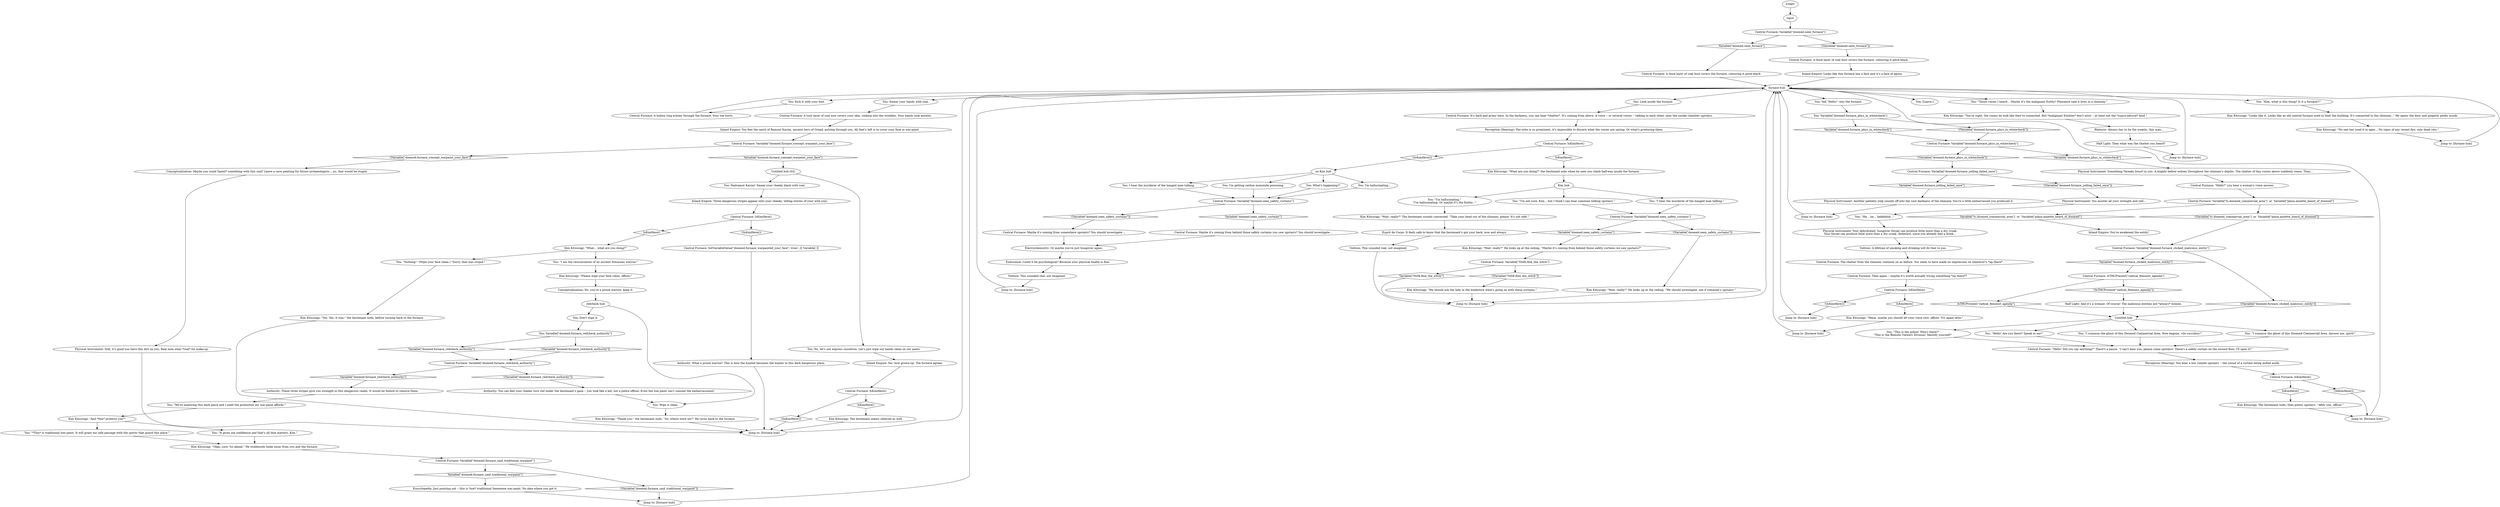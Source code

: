 # DOOMED / CENTRAL FURNACE
# This is an industrial oven on the first floor of Doomed. You can interact with it and contact Dicemaker.
# ==================================================
digraph G {
	  0 [label="START"];
	  1 [label="input"];
	  2 [label="Central Furnace: A thick layer of coal dust covers the furnace, colouring it pitch-black."];
	  3 [label="Inland Empire: Three dangerous stripes appear onto your cheeks, telling stories of your wild soul."];
	  4 [label="Central Furnace: A hollow ring echoes through the furnace. Your toe hurts."];
	  5 [label="You: Yell \"Hello!\" into the furnace."];
	  6 [label="You: Variable[\"doomed.furnace_phys_in_whitecheck\"]"];
	  7 [label="Variable[\"doomed.furnace_phys_in_whitecheck\"]", shape=diamond];
	  8 [label="!(Variable[\"doomed.furnace_phys_in_whitecheck\"])", shape=diamond];
	  9 [label="Kim Kitsuragi: \"And *this* protects you?\""];
	  10 [label="You: Wipe it clean."];
	  11 [label="Kim Kitsuragi: \"Hmm, maybe you should let your voice rest, officer. Try again later.\""];
	  12 [label="Central Furnace: The chatter from the chimney continue on as before. You seem to have made no impression on whatever's *up there*."];
	  13 [label="You: \"I'm not sure, Kim... but I think I can hear someone talking upstairs.\""];
	  14 [label="Electrochemistry: Or maybe you're just hungover again."];
	  15 [label="You: Smear your hands with coal."];
	  16 [label="You: No, let's not express ourselves. Let's just wipe our hands clean on our pants."];
	  17 [label="Kim Kitsuragi: \"Please wipe your face clean, officer.\""];
	  18 [label="Central Furnace: IsKimHere()"];
	  19 [label="IsKimHere()", shape=diamond];
	  20 [label="!(IsKimHere())", shape=diamond];
	  21 [label="Kim Kitsuragi: \"What are you doing?\" the lieutenant asks when he sees you climb half-way inside the furnace."];
	  22 [label="Endurance: Could it be psychological? Because your physical health is fine."];
	  23 [label="Kim Kitsuragi: \"Thank you,\" the lieutenant nods. \"So, where were we?\" He turns back to the furnace."];
	  24 [label="Central Furnace: \"Hello?\" you hear a woman's voice answer."];
	  25 [label="Inland Empire: Looks like this furnace has a face and it's a face of agony."];
	  26 [label="Authority: You can feel your cheeks turn red under the lieutenant's gaze -- you look like a kid, not a police officer. Even the war-paint can't conceal the embarrassment."];
	  27 [label="Untitled hub"];
	  28 [label="Central Furnace: Variable[\"doomed.seen_furnace\"]"];
	  29 [label="Variable[\"doomed.seen_furnace\"]", shape=diamond];
	  30 [label="!(Variable[\"doomed.seen_furnace\"])", shape=diamond];
	  31 [label="Central Furnace: Variable[\"doomed.seen_safety_curtains\"]"];
	  32 [label="Variable[\"doomed.seen_safety_curtains\"]", shape=diamond];
	  33 [label="!(Variable[\"doomed.seen_safety_curtains\"])", shape=diamond];
	  34 [label="Kim Kitsuragi: \"We should ask the lady in the bookstore what's going on with these curtains.\""];
	  35 [label="Central Furnace: Variable[\"doomed.furnace_redcheck_authority\"]"];
	  36 [label="Variable[\"doomed.furnace_redcheck_authority\"]", shape=diamond];
	  37 [label="!(Variable[\"doomed.furnace_redcheck_authority\"])", shape=diamond];
	  38 [label="You: \"It gives me confidence and that's all that matters, Kim.\""];
	  39 [label="Central Furnace: IsTHCPresent(\"radical_feminist_agenda\")"];
	  40 [label="IsTHCPresent(\"radical_feminist_agenda\")", shape=diamond];
	  41 [label="!(IsTHCPresent(\"radical_feminist_agenda\"))", shape=diamond];
	  42 [label="Central Furnace: SetVariableValue(\"doomed.furnace_warpainted_your_face\", true) --[[ Variable[ ]]"];
	  43 [label="You: I'm getting carbon monoxide poisoning."];
	  44 [label="Physical Instrument: Another pathetic yelp sounds off into the vast darkness of the chimney. You're a little embarrassed you produced it."];
	  46 [label="Central Furnace: IsKimHere()"];
	  47 [label="IsKimHere()", shape=diamond];
	  48 [label="!(IsKimHere())", shape=diamond];
	  49 [label="Jump to: [furnace hub]"];
	  50 [label="redcheck hub"];
	  51 [label="Physical Instrument: Something *breaks loose* in you. A mighty bellow echoes throughout the chimney's depths. The chatter of tiny voices above suddenly cease. Then..."];
	  52 [label="Kim Kitsuragi: \"Wait, really?\" He looks up at the ceiling. \"Maybe it's coming from behind those safety curtains we saw upstairs?\""];
	  53 [label="Kim Kitsuragi: \"Wait, really?\" He looks up at the ceiling. \"We should investigate, see if someone's upstairs.\""];
	  54 [label="Half Light: And it's a woman! Of course! The malicious entities are *always* women."];
	  55 [label="Central Furnace: IsKimHere()"];
	  56 [label="IsKimHere()", shape=diamond];
	  57 [label="!(IsKimHere())", shape=diamond];
	  58 [label="Central Furnace: IsKimHere()"];
	  59 [label="IsKimHere()", shape=diamond];
	  60 [label="!(IsKimHere())", shape=diamond];
	  61 [label="You: What's happening?!"];
	  62 [label="You: I'm hallucinating..."];
	  63 [label="Jump to: [furnace hub]"];
	  64 [label="You: [Leave.]"];
	  65 [label="Central Furnace: Variable[\"doomed.seen_safety_curtains\"]"];
	  66 [label="Variable[\"doomed.seen_safety_curtains\"]", shape=diamond];
	  67 [label="!(Variable[\"doomed.seen_safety_curtains\"])", shape=diamond];
	  68 [label="Kim Kitsuragi: \"Wait, really?\" The lieutenant sounds concerned. \"Take your head out of the chimney, please. It's not safe.\""];
	  69 [label="Volition: This sounded real, not imagined."];
	  70 [label="You: Hadramut Karzai! Smear your cheeks black with coal."];
	  71 [label="Kim Kitsuragi: \"Looks like it. Looks like an old central furnace used to heat the building. It's connected to the chimney...\" He opens the door and gingerly peeks inside."];
	  72 [label="You: \"This is the police! Who's there?\"\n\"This is the Remote Viewers Division! Identify yourself!\""];
	  73 [label="Authority: These three stripes give you strength in this dangerous realm. It would be foolish to remove them."];
	  74 [label="Central Furnace: IsKimHere()"];
	  75 [label="IsKimHere()", shape=diamond];
	  76 [label="!(IsKimHere())", shape=diamond];
	  77 [label="You: \"Those voices I heard... Maybe it's the malignant Entity? Plaisance said it lives in a chimney.\""];
	  78 [label="Central Furnace: Maybe it's coming from behind those safety curtains you saw upstairs? You should investigate..."];
	  79 [label="Kim Kitsuragi: The lieutenant seems relieved as well."];
	  80 [label="Encyclopedia: Just pointing out -- this is *not* traditional Semenese war-paint. No idea where you got it."];
	  81 [label="Jump to: [furnace hub]"];
	  82 [label="Central Furnace: It's dark and grimy here. In the darkness, you can hear *chatter*. It's coming from above. A voice -- or several voices -- talking to each other, near the smoke chamber upstairs."];
	  83 [label="Jump to: [furnace hub]"];
	  84 [label="Half Light: Then what was the chatter you heard?"];
	  85 [label="Inland Empire: Yes, how grown-up. The furnace agrees."];
	  86 [label="Kim Kitsuragi: \"Yes. Yes, it was,\" the lieutenant nods, before turning back to the furnace."];
	  87 [label="You: \"Hello! Are you there? Speak to me!\""];
	  88 [label="Physical Instrument: You muster all your strength and yell..."];
	  89 [label="Jump to: [furnace hub]"];
	  90 [label="You: \"We're exploring this dark place and I need the protection my war-paint affords.\""];
	  91 [label="You: \"*This* is traditional war-paint. It will grant me safe passage with the spirits that guard this place.\""];
	  92 [label="Central Furnace: \"Hello! Did you say anything?\" There's a pause. \"I can't hear you, please come upstairs! There's a safety curtain on the second floor, I'll open it!\""];
	  93 [label="Inland Empire: You've awakened the entity!"];
	  94 [label="Central Furnace: Variable[\"doomed.furnace_yelling_failed_once\"]"];
	  95 [label="Variable[\"doomed.furnace_yelling_failed_once\"]", shape=diamond];
	  96 [label="!(Variable[\"doomed.furnace_yelling_failed_once\"])", shape=diamond];
	  97 [label="You: \"I am the reincarnation of an ancient Iilmaraan warrior.\""];
	  98 [label="You: \"I summon the ghost of this Doomed Commercial Area. Now begone, vile succubus!\""];
	  99 [label="Esprit de Corps: It feels safe to know that the lieutenant's got your back, now and always."];
	  100 [label="no Kim hub"];
	  101 [label="Central Furnace: Maybe it's coming from somewhere upstairs? You should investigate..."];
	  102 [label="Perception (Hearing): The echo is so prominent, it's impossible to discern what the voices are saying. Or what's producing them."];
	  103 [label="furnace hub"];
	  104 [label="You: Look inside the furnace."];
	  105 [label="You: Kick it with your foot."];
	  106 [label="Central Furnace: Variable[\"doomed.furnace_phys_in_whitecheck\"]"];
	  107 [label="Variable[\"doomed.furnace_phys_in_whitecheck\"]", shape=diamond];
	  108 [label="!(Variable[\"doomed.furnace_phys_in_whitecheck\"])", shape=diamond];
	  109 [label="Rhetoric: Always has to be the sceptic, this man..."];
	  110 [label="You: \"He... he... hekkhhhh...\""];
	  111 [label="Jump to: [furnace hub]"];
	  112 [label="Kim Kitsuragi: \"What... what are you doing?\""];
	  113 [label="Kim Kitsuragi: \"No one has used it in ages... No signs of any recent fire, only dead rats.\""];
	  114 [label="Central Furnace: Variable[\"tc.doomed_commercial_area\"]  or  Variable[\"plaza.annette_heard_of_doomed\"]"];
	  115 [label="Variable[\"tc.doomed_commercial_area\"]  or  Variable[\"plaza.annette_heard_of_doomed\"]", shape=diamond];
	  116 [label="!(Variable[\"tc.doomed_commercial_area\"]  or  Variable[\"plaza.annette_heard_of_doomed\"])", shape=diamond];
	  117 [label="Conceptualization: No, you're a proud warrior, keep it."];
	  118 [label="Jump to: [furnace hub]"];
	  119 [label="Central Furnace: Variable[\"doomed.furnace_clicked_malicious_entity\"]"];
	  120 [label="Variable[\"doomed.furnace_clicked_malicious_entity\"]", shape=diamond];
	  121 [label="!(Variable[\"doomed.furnace_clicked_malicious_entity\"])", shape=diamond];
	  122 [label="Central Furnace: Variable[\"doomed.furnace_said_traditional_warpaint\"]"];
	  123 [label="Variable[\"doomed.furnace_said_traditional_warpaint\"]", shape=diamond];
	  124 [label="!(Variable[\"doomed.furnace_said_traditional_warpaint\"])", shape=diamond];
	  125 [label="Kim hub"];
	  126 [label="You: \"I'm hallucinating.\"\n\"I'm hallucinating. Or maybe it's the Entity...\""];
	  127 [label="Jump to: [furnace hub]"];
	  128 [label="Conceptualization: Maybe you could *paint* something with this coal? Leave a cave painting for future archaeologists... no, that would be stupid."];
	  129 [label="Central Furnace: A thick layer of coal dust covers the furnace, colouring it pitch-black."];
	  130 [label="Inland Empire: You feel the spirit of Ramout Karzai, ancient hero of Graad, pulsing through you. All that's left is to cover your face in war-paint."];
	  131 [label="Untitled hub (02)"];
	  132 [label="You: \"I hear the murderer of the hanged man talking.\""];
	  133 [label="Volition: This sounded real, not imagined."];
	  134 [label="Central Furnace: Then again -- maybe it's worth actually trying something *up there*?"];
	  135 [label="Authority: What a proud warrior! This is how the hunted becomes the hunter in this dark dangerous place."];
	  136 [label="Perception (Hearing): You hear a low rumble upstairs -- the sound of a curtain being pulled aside."];
	  137 [label="Volition: A lifetime of smoking and drinking will do that to you."];
	  138 [label="You: I hear the murderer of the hanged man talking."];
	  139 [label="Central Furnace: Variable[\"TASK.find_the_witch\"]"];
	  140 [label="Variable[\"TASK.find_the_witch\"]", shape=diamond];
	  141 [label="!(Variable[\"TASK.find_the_witch\"])", shape=diamond];
	  142 [label="You: \"Kim, what is this thing? Is it a furnace?!\""];
	  143 [label="Central Furnace: Variable[\"doomed.furnace_concept_warpaint_your_face\"]"];
	  144 [label="Variable[\"doomed.furnace_concept_warpaint_your_face\"]", shape=diamond];
	  145 [label="!(Variable[\"doomed.furnace_concept_warpaint_your_face\"])", shape=diamond];
	  146 [label="Physical Instrument: Still, it's good you have this dirt on you. Real men wear *coal* for make-up."];
	  147 [label="Kim Kitsuragi: \"Okay, sure. Go ahead.\" He stubbornly looks away from you and the furnace."];
	  148 [label="Jump to: [furnace hub]"];
	  149 [label="You: \"I summon the ghost of this Doomed Commercial Area. Answer me, spirit!\""];
	  150 [label="Kim Kitsuragi: \"You're right, the rooms do look like they're connected. But *malignant Entities* don't exist -- at least not the *supra-natural* kind.\""];
	  151 [label="Physical Instrument: Your dehydrated, hungover throat can produce little more than a dry croak.\nYour throat can produce little more than a dry croak. Awkward, since you already had a drink..."];
	  152 [label="Central Furnace: A lush layer of coal now covers your skin, sinking into the wrinkles. Your hands look ancient."];
	  153 [label="You: \"Nothing!\" (Wipe your face clean.) \"Sorry, that was stupid.\""];
	  154 [label="You: Don't wipe it."];
	  155 [label="You: Variable[\"doomed.furnace_redcheck_authority\"]"];
	  156 [label="Variable[\"doomed.furnace_redcheck_authority\"]", shape=diamond];
	  157 [label="!(Variable[\"doomed.furnace_redcheck_authority\"])", shape=diamond];
	  158 [label="Kim Kitsuragi: The lieutenant nods, then points upstairs. \"After you, officer.\""];
	  159 [label="Jump to: [furnace hub]"];
	  0 -> 1
	  1 -> 28
	  2 -> 103
	  3 -> 46
	  4 -> 103
	  5 -> 6
	  6 -> 8
	  6 -> 7
	  7 -> 106
	  8 -> 106
	  9 -> 91
	  9 -> 38
	  10 -> 23
	  11 -> 89
	  12 -> 134
	  13 -> 65
	  14 -> 22
	  15 -> 152
	  16 -> 85
	  17 -> 117
	  18 -> 19
	  18 -> 20
	  19 -> 79
	  20 -> 49
	  21 -> 125
	  22 -> 133
	  23 -> 49
	  24 -> 114
	  25 -> 103
	  26 -> 10
	  27 -> 72
	  27 -> 98
	  27 -> 149
	  27 -> 87
	  28 -> 29
	  28 -> 30
	  29 -> 2
	  30 -> 129
	  31 -> 32
	  31 -> 33
	  32 -> 78
	  33 -> 101
	  34 -> 83
	  35 -> 36
	  35 -> 37
	  36 -> 73
	  37 -> 26
	  38 -> 147
	  39 -> 40
	  39 -> 41
	  40 -> 27
	  41 -> 54
	  42 -> 135
	  43 -> 31
	  44 -> 111
	  46 -> 48
	  46 -> 47
	  47 -> 112
	  48 -> 42
	  49 -> 103
	  50 -> 154
	  50 -> 10
	  51 -> 24
	  52 -> 139
	  53 -> 83
	  54 -> 27
	  55 -> 56
	  55 -> 57
	  56 -> 11
	  57 -> 81
	  58 -> 59
	  58 -> 60
	  59 -> 21
	  60 -> 100
	  61 -> 31
	  62 -> 31
	  63 -> 103
	  65 -> 66
	  65 -> 67
	  66 -> 52
	  67 -> 53
	  68 -> 99
	  69 -> 83
	  70 -> 3
	  71 -> 113
	  72 -> 92
	  73 -> 90
	  74 -> 75
	  74 -> 76
	  75 -> 158
	  76 -> 118
	  77 -> 150
	  78 -> 14
	  79 -> 49
	  80 -> 148
	  81 -> 103
	  82 -> 102
	  83 -> 103
	  84 -> 127
	  85 -> 18
	  86 -> 49
	  87 -> 92
	  88 -> 110
	  89 -> 103
	  90 -> 9
	  91 -> 147
	  92 -> 136
	  93 -> 119
	  94 -> 96
	  94 -> 95
	  95 -> 44
	  96 -> 88
	  97 -> 17
	  98 -> 92
	  99 -> 69
	  100 -> 138
	  100 -> 43
	  100 -> 61
	  100 -> 62
	  101 -> 14
	  102 -> 58
	  103 -> 64
	  103 -> 5
	  103 -> 104
	  103 -> 105
	  103 -> 77
	  103 -> 142
	  103 -> 15
	  104 -> 82
	  105 -> 4
	  106 -> 107
	  106 -> 108
	  107 -> 51
	  108 -> 94
	  109 -> 84
	  110 -> 151
	  111 -> 103
	  112 -> 97
	  112 -> 153
	  113 -> 159
	  114 -> 115
	  114 -> 116
	  115 -> 93
	  116 -> 119
	  117 -> 50
	  118 -> 103
	  119 -> 120
	  119 -> 121
	  120 -> 39
	  121 -> 27
	  122 -> 123
	  122 -> 124
	  123 -> 80
	  124 -> 148
	  125 -> 132
	  125 -> 13
	  125 -> 126
	  126 -> 68
	  127 -> 103
	  128 -> 146
	  129 -> 25
	  130 -> 143
	  131 -> 16
	  131 -> 70
	  132 -> 65
	  133 -> 63
	  134 -> 55
	  135 -> 49
	  136 -> 74
	  137 -> 12
	  138 -> 31
	  139 -> 140
	  139 -> 141
	  140 -> 83
	  141 -> 34
	  142 -> 71
	  143 -> 144
	  143 -> 145
	  144 -> 131
	  145 -> 128
	  146 -> 49
	  147 -> 122
	  148 -> 103
	  149 -> 92
	  150 -> 109
	  151 -> 137
	  152 -> 130
	  153 -> 86
	  154 -> 155
	  155 -> 156
	  155 -> 157
	  156 -> 35
	  157 -> 35
	  158 -> 118
	  159 -> 103
}

